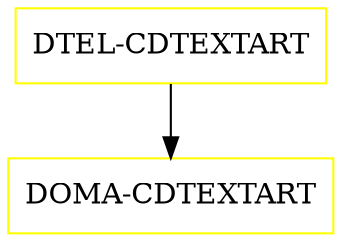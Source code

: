digraph G {
  "DTEL-CDTEXTART" [shape=box,color=yellow];
  "DOMA-CDTEXTART" [shape=box,color=yellow,URL="./DOMA_CDTEXTART.html"];
  "DTEL-CDTEXTART" -> "DOMA-CDTEXTART";
}
